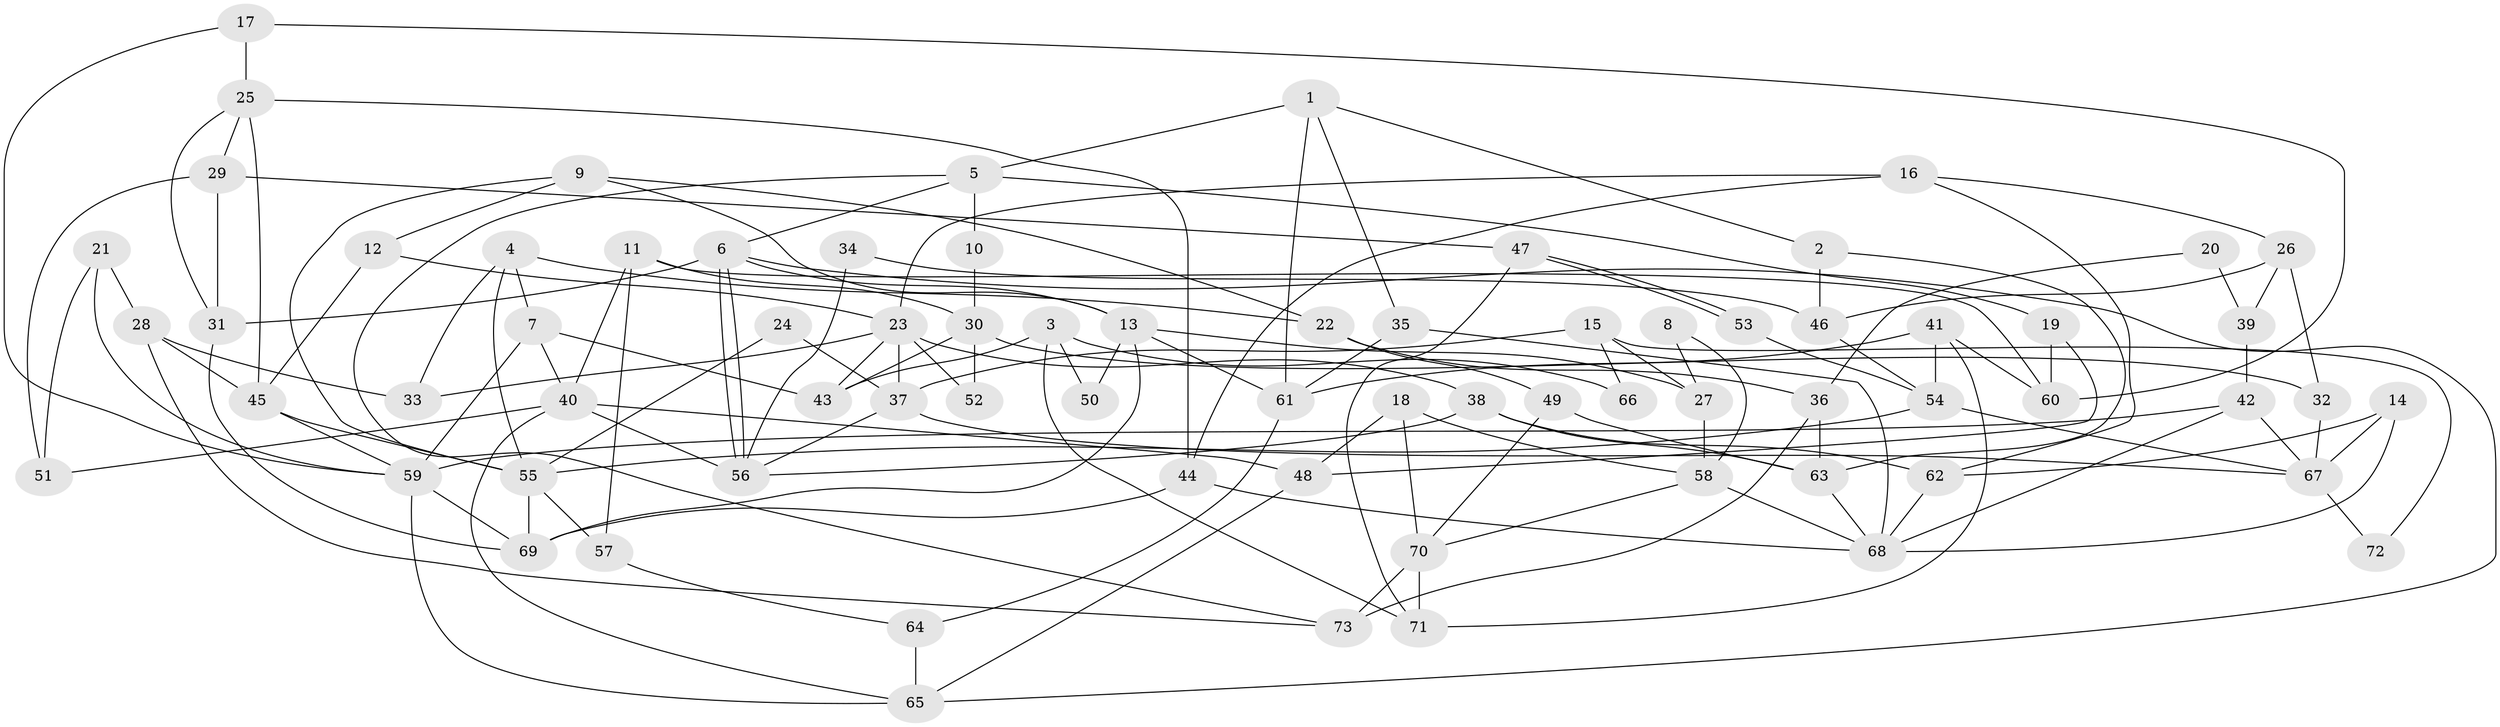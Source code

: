 // coarse degree distribution, {9: 0.045454545454545456, 6: 0.22727272727272727, 5: 0.22727272727272727, 8: 0.18181818181818182, 10: 0.09090909090909091, 4: 0.045454545454545456, 3: 0.13636363636363635, 7: 0.045454545454545456}
// Generated by graph-tools (version 1.1) at 2025/51/03/04/25 22:51:03]
// undirected, 73 vertices, 146 edges
graph export_dot {
  node [color=gray90,style=filled];
  1;
  2;
  3;
  4;
  5;
  6;
  7;
  8;
  9;
  10;
  11;
  12;
  13;
  14;
  15;
  16;
  17;
  18;
  19;
  20;
  21;
  22;
  23;
  24;
  25;
  26;
  27;
  28;
  29;
  30;
  31;
  32;
  33;
  34;
  35;
  36;
  37;
  38;
  39;
  40;
  41;
  42;
  43;
  44;
  45;
  46;
  47;
  48;
  49;
  50;
  51;
  52;
  53;
  54;
  55;
  56;
  57;
  58;
  59;
  60;
  61;
  62;
  63;
  64;
  65;
  66;
  67;
  68;
  69;
  70;
  71;
  72;
  73;
  1 -- 35;
  1 -- 5;
  1 -- 2;
  1 -- 61;
  2 -- 63;
  2 -- 46;
  3 -- 71;
  3 -- 43;
  3 -- 50;
  3 -- 66;
  4 -- 55;
  4 -- 7;
  4 -- 22;
  4 -- 33;
  5 -- 6;
  5 -- 73;
  5 -- 10;
  5 -- 19;
  6 -- 56;
  6 -- 56;
  6 -- 65;
  6 -- 13;
  6 -- 31;
  7 -- 59;
  7 -- 40;
  7 -- 43;
  8 -- 27;
  8 -- 58;
  9 -- 55;
  9 -- 22;
  9 -- 12;
  9 -- 13;
  10 -- 30;
  11 -- 57;
  11 -- 30;
  11 -- 40;
  11 -- 60;
  12 -- 23;
  12 -- 45;
  13 -- 27;
  13 -- 50;
  13 -- 61;
  13 -- 69;
  14 -- 67;
  14 -- 68;
  14 -- 62;
  15 -- 37;
  15 -- 27;
  15 -- 66;
  15 -- 72;
  16 -- 62;
  16 -- 44;
  16 -- 23;
  16 -- 26;
  17 -- 59;
  17 -- 60;
  17 -- 25;
  18 -- 58;
  18 -- 48;
  18 -- 70;
  19 -- 60;
  19 -- 48;
  20 -- 36;
  20 -- 39;
  21 -- 59;
  21 -- 51;
  21 -- 28;
  22 -- 49;
  22 -- 36;
  23 -- 33;
  23 -- 37;
  23 -- 38;
  23 -- 43;
  23 -- 52;
  24 -- 55;
  24 -- 37;
  25 -- 31;
  25 -- 29;
  25 -- 44;
  25 -- 45;
  26 -- 46;
  26 -- 32;
  26 -- 39;
  27 -- 58;
  28 -- 45;
  28 -- 33;
  28 -- 73;
  29 -- 47;
  29 -- 31;
  29 -- 51;
  30 -- 32;
  30 -- 43;
  30 -- 52;
  31 -- 69;
  32 -- 67;
  34 -- 46;
  34 -- 56;
  35 -- 68;
  35 -- 61;
  36 -- 63;
  36 -- 73;
  37 -- 56;
  37 -- 67;
  38 -- 56;
  38 -- 62;
  38 -- 63;
  39 -- 42;
  40 -- 65;
  40 -- 48;
  40 -- 51;
  40 -- 56;
  41 -- 54;
  41 -- 61;
  41 -- 60;
  41 -- 71;
  42 -- 68;
  42 -- 59;
  42 -- 67;
  44 -- 69;
  44 -- 68;
  45 -- 55;
  45 -- 59;
  46 -- 54;
  47 -- 53;
  47 -- 53;
  47 -- 71;
  48 -- 65;
  49 -- 63;
  49 -- 70;
  53 -- 54;
  54 -- 55;
  54 -- 67;
  55 -- 69;
  55 -- 57;
  57 -- 64;
  58 -- 68;
  58 -- 70;
  59 -- 69;
  59 -- 65;
  61 -- 64;
  62 -- 68;
  63 -- 68;
  64 -- 65;
  67 -- 72;
  70 -- 73;
  70 -- 71;
}
